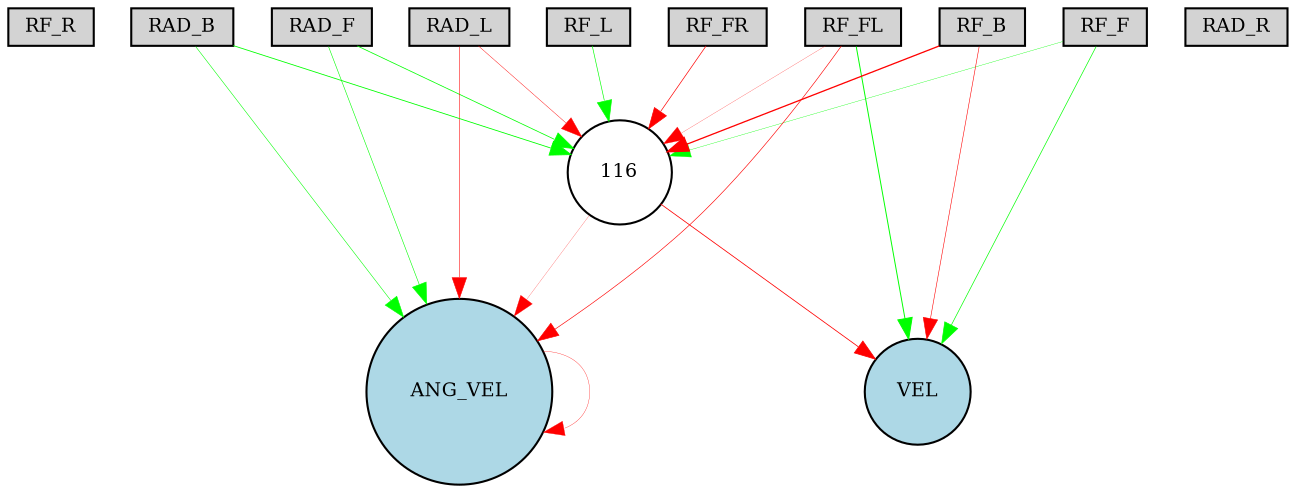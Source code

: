 digraph {
	node [fontsize=9 height=0.2 shape=circle width=0.2]
	RF_R [fillcolor=lightgray shape=box style=filled]
	RF_FR [fillcolor=lightgray shape=box style=filled]
	RF_F [fillcolor=lightgray shape=box style=filled]
	RF_FL [fillcolor=lightgray shape=box style=filled]
	RF_L [fillcolor=lightgray shape=box style=filled]
	RF_B [fillcolor=lightgray shape=box style=filled]
	RAD_F [fillcolor=lightgray shape=box style=filled]
	RAD_L [fillcolor=lightgray shape=box style=filled]
	RAD_B [fillcolor=lightgray shape=box style=filled]
	RAD_R [fillcolor=lightgray shape=box style=filled]
	ANG_VEL [fillcolor=lightblue style=filled]
	VEL [fillcolor=lightblue style=filled]
	116 [fillcolor=white style=filled]
	RF_F -> VEL [color=green penwidth=0.3284192900517857 style=solid]
	RAD_F -> 116 [color=green penwidth=0.36715410625555245 style=solid]
	RF_FL -> ANG_VEL [color=red penwidth=0.30173316867360067 style=solid]
	ANG_VEL -> ANG_VEL [color=red penwidth=0.1518582189010702 style=solid]
	RF_B -> 116 [color=red penwidth=0.621502243191303 style=solid]
	RF_F -> 116 [color=green penwidth=0.16846436548668697 style=solid]
	RAD_L -> ANG_VEL [color=red penwidth=0.26056799921186313 style=solid]
	RF_FL -> VEL [color=green penwidth=0.4674708686152018 style=solid]
	RAD_F -> ANG_VEL [color=green penwidth=0.27633533683130407 style=solid]
	116 -> ANG_VEL [color=red penwidth=0.10061379039231182 style=solid]
	RF_B -> VEL [color=red penwidth=0.2694157059734593 style=solid]
	RF_FR -> 116 [color=red penwidth=0.32886168019368256 style=solid]
	RF_FL -> 116 [color=red penwidth=0.1099893471273864 style=solid]
	116 -> VEL [color=red penwidth=0.3784116263388886 style=solid]
	RAD_B -> ANG_VEL [color=green penwidth=0.26400304434859834 style=solid]
	RF_L -> 116 [color=green penwidth=0.30752035335896666 style=solid]
	RAD_B -> 116 [color=green penwidth=0.39745591043848527 style=solid]
	RAD_L -> 116 [color=red penwidth=0.20288506903520923 style=solid]
}
